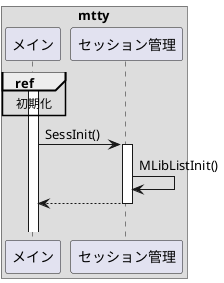 @startuml

box "mtty"
    participant "メイン"         as main
    participant "セッション管理" as sess
end box

activate main

ref over main: 初期化

main -> sess: SessInit()
activate sess

sess -> sess: MLibListInit()

main <-- sess:
deactivate sess
||20||

@enduml
